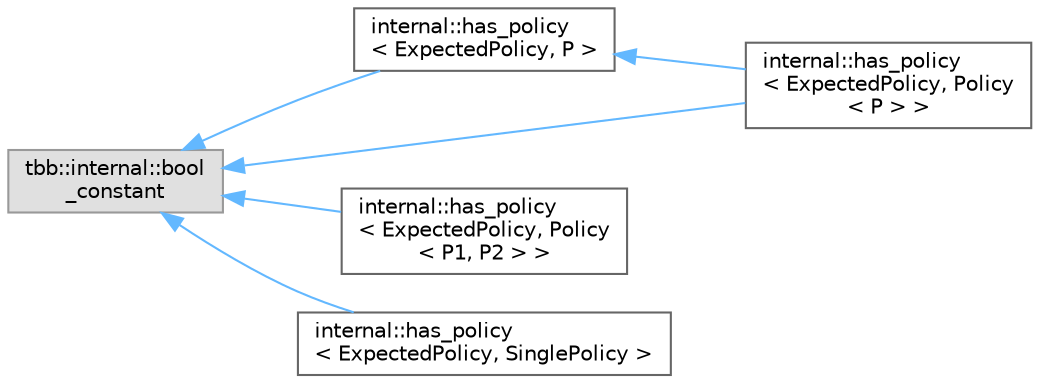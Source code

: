digraph "类继承关系图"
{
 // LATEX_PDF_SIZE
  bgcolor="transparent";
  edge [fontname=Helvetica,fontsize=10,labelfontname=Helvetica,labelfontsize=10];
  node [fontname=Helvetica,fontsize=10,shape=box,height=0.2,width=0.4];
  rankdir="LR";
  Node0 [id="Node000000",label="tbb::internal::bool\l_constant",height=0.2,width=0.4,color="grey60", fillcolor="#E0E0E0", style="filled",tooltip=" "];
  Node0 -> Node1 [id="edge7094_Node000000_Node000001",dir="back",color="steelblue1",style="solid",tooltip=" "];
  Node1 [id="Node000001",label="internal::has_policy\l\< ExpectedPolicy, P \>",height=0.2,width=0.4,color="grey40", fillcolor="white", style="filled",URL="$structinternal_1_1has__policy.html",tooltip=" "];
  Node1 -> Node2 [id="edge7095_Node000001_Node000002",dir="back",color="steelblue1",style="solid",tooltip=" "];
  Node2 [id="Node000002",label="internal::has_policy\l\< ExpectedPolicy, Policy\l\< P \> \>",height=0.2,width=0.4,color="grey40", fillcolor="white", style="filled",URL="$structinternal_1_1has__policy_3_01_expected_policy_00_01_policy_3_01_p_01_4_01_4.html",tooltip=" "];
  Node0 -> Node2 [id="edge7096_Node000000_Node000002",dir="back",color="steelblue1",style="solid",tooltip=" "];
  Node0 -> Node3 [id="edge7097_Node000000_Node000003",dir="back",color="steelblue1",style="solid",tooltip=" "];
  Node3 [id="Node000003",label="internal::has_policy\l\< ExpectedPolicy, Policy\l\< P1, P2 \> \>",height=0.2,width=0.4,color="grey40", fillcolor="white", style="filled",URL="$structinternal_1_1has__policy_3_01_expected_policy_00_01_policy_3_01_p1_00_01_p2_01_4_01_4.html",tooltip=" "];
  Node0 -> Node4 [id="edge7098_Node000000_Node000004",dir="back",color="steelblue1",style="solid",tooltip=" "];
  Node4 [id="Node000004",label="internal::has_policy\l\< ExpectedPolicy, SinglePolicy \>",height=0.2,width=0.4,color="grey40", fillcolor="white", style="filled",URL="$structinternal_1_1has__policy.html",tooltip=" "];
}
